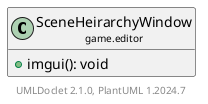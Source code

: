 @startuml
    set namespaceSeparator none
    hide empty fields
    hide empty methods

    class "<size:14>SceneHeirarchyWindow\n<size:10>game.editor" as game.editor.SceneHeirarchyWindow [[SceneHeirarchyWindow.html]] {
        +imgui(): void
    }

    center footer UMLDoclet 2.1.0, PlantUML %version()
@enduml
